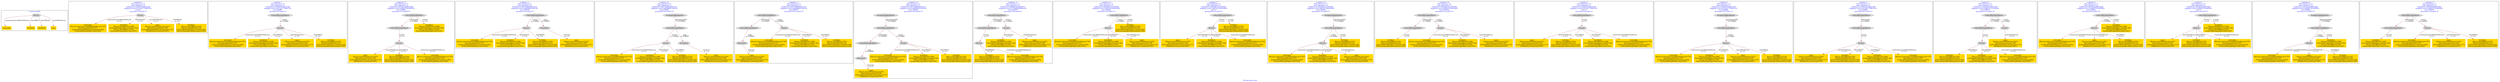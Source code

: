 digraph n0 {
fontcolor="blue"
remincross="true"
label="s03-ima-artists.xml"
subgraph cluster_0 {
label="1-correct model"
n2[style="filled",color="white",fillcolor="lightgray",label="Person1"];
n3[shape="plaintext",style="filled",fillcolor="gold",label="nationality"];
n4[shape="plaintext",style="filled",fillcolor="gold",label="birthDate"];
n5[shape="plaintext",style="filled",fillcolor="gold",label="deathDate"];
n6[shape="plaintext",style="filled",fillcolor="gold",label="name"];
}
subgraph cluster_1 {
label="candidate 0\nlink coherence:1.0\nnode coherence:1.0\nconfidence:0.5190253336432169\nmapping score:0.6313417778810723\ncost:4.0\n-precision:1.0-recall:1.0"
n8[style="filled",color="white",fillcolor="lightgray",label="Person1"];
n9[shape="plaintext",style="filled",fillcolor="gold",label="nationality\n[Person,countryAssociatedWithThePerson,0.747]\n[Concept,prefLabel,0.107]\n[CulturalHeritageObject,provenance,0.083]\n[CulturalHeritageObject,title,0.063]"];
n10[shape="plaintext",style="filled",fillcolor="gold",label="deathDate\n[Person,dateOfDeath,0.408]\n[CulturalHeritageObject,created,0.362]\n[Person,dateOfBirth,0.163]\n[CulturalHeritageObject,title,0.067]"];
n11[shape="plaintext",style="filled",fillcolor="gold",label="name\n[Person,nameOfThePerson,0.447]\n[Document,classLink,0.338]\n[CulturalHeritageObject,provenance,0.117]\n[WebResource,classLink,0.097]"];
n12[shape="plaintext",style="filled",fillcolor="gold",label="birthDate\n[Person,dateOfBirth,0.474]\n[Person,dateOfDeath,0.25]\n[CulturalHeritageObject,created,0.234]\n[Person,biographicalInformation,0.042]"];
}
subgraph cluster_2 {
label="candidate 1\nlink coherence:1.0\nnode coherence:1.0\nconfidence:0.5190253336432169\nmapping score:0.6313417778810723\ncost:4.99981\n-precision:0.8-recall:1.0"
n14[style="filled",color="white",fillcolor="lightgray",label="CulturalHeritageObject1"];
n15[style="filled",color="white",fillcolor="lightgray",label="Person1"];
n16[shape="plaintext",style="filled",fillcolor="gold",label="nationality\n[Person,countryAssociatedWithThePerson,0.747]\n[Concept,prefLabel,0.107]\n[CulturalHeritageObject,provenance,0.083]\n[CulturalHeritageObject,title,0.063]"];
n17[shape="plaintext",style="filled",fillcolor="gold",label="deathDate\n[Person,dateOfDeath,0.408]\n[CulturalHeritageObject,created,0.362]\n[Person,dateOfBirth,0.163]\n[CulturalHeritageObject,title,0.067]"];
n18[shape="plaintext",style="filled",fillcolor="gold",label="name\n[Person,nameOfThePerson,0.447]\n[Document,classLink,0.338]\n[CulturalHeritageObject,provenance,0.117]\n[WebResource,classLink,0.097]"];
n19[shape="plaintext",style="filled",fillcolor="gold",label="birthDate\n[Person,dateOfBirth,0.474]\n[Person,dateOfDeath,0.25]\n[CulturalHeritageObject,created,0.234]\n[Person,biographicalInformation,0.042]"];
}
subgraph cluster_3 {
label="candidate 10\nlink coherence:1.0\nnode coherence:1.0\nconfidence:0.5075612299015062\nmapping score:0.5858537433005021\ncost:5.99997\n-precision:0.5-recall:0.75"
n21[style="filled",color="white",fillcolor="lightgray",label="CulturalHeritageObject1"];
n22[style="filled",color="white",fillcolor="lightgray",label="CulturalHeritageObject2"];
n23[style="filled",color="white",fillcolor="lightgray",label="Person2"];
n24[shape="plaintext",style="filled",fillcolor="gold",label="name\n[Person,nameOfThePerson,0.447]\n[Document,classLink,0.338]\n[CulturalHeritageObject,provenance,0.117]\n[WebResource,classLink,0.097]"];
n25[shape="plaintext",style="filled",fillcolor="gold",label="deathDate\n[Person,dateOfDeath,0.408]\n[CulturalHeritageObject,created,0.362]\n[Person,dateOfBirth,0.163]\n[CulturalHeritageObject,title,0.067]"];
n26[shape="plaintext",style="filled",fillcolor="gold",label="birthDate\n[Person,dateOfBirth,0.474]\n[Person,dateOfDeath,0.25]\n[CulturalHeritageObject,created,0.234]\n[Person,biographicalInformation,0.042]"];
n27[shape="plaintext",style="filled",fillcolor="gold",label="nationality\n[Person,countryAssociatedWithThePerson,0.747]\n[Concept,prefLabel,0.107]\n[CulturalHeritageObject,provenance,0.083]\n[CulturalHeritageObject,title,0.063]"];
}
subgraph cluster_4 {
label="candidate 11\nlink coherence:1.0\nnode coherence:1.0\nconfidence:0.49175386462041415\nmapping score:0.580584621540138\ncost:5.99978\n-precision:0.5-recall:0.75"
n29[style="filled",color="white",fillcolor="lightgray",label="CulturalHeritageObject1"];
n30[style="filled",color="white",fillcolor="lightgray",label="Person1"];
n31[style="filled",color="white",fillcolor="lightgray",label="Document1"];
n32[shape="plaintext",style="filled",fillcolor="gold",label="nationality\n[Person,countryAssociatedWithThePerson,0.747]\n[Concept,prefLabel,0.107]\n[CulturalHeritageObject,provenance,0.083]\n[CulturalHeritageObject,title,0.063]"];
n33[shape="plaintext",style="filled",fillcolor="gold",label="deathDate\n[Person,dateOfDeath,0.408]\n[CulturalHeritageObject,created,0.362]\n[Person,dateOfBirth,0.163]\n[CulturalHeritageObject,title,0.067]"];
n34[shape="plaintext",style="filled",fillcolor="gold",label="name\n[Person,nameOfThePerson,0.447]\n[Document,classLink,0.338]\n[CulturalHeritageObject,provenance,0.117]\n[WebResource,classLink,0.097]"];
n35[shape="plaintext",style="filled",fillcolor="gold",label="birthDate\n[Person,dateOfBirth,0.474]\n[Person,dateOfDeath,0.25]\n[CulturalHeritageObject,created,0.234]\n[Person,biographicalInformation,0.042]"];
}
subgraph cluster_5 {
label="candidate 12\nlink coherence:1.0\nnode coherence:1.0\nconfidence:0.49175386462041415\nmapping score:0.580584621540138\ncost:6.99963\n-precision:0.43-recall:0.75"
n37[style="filled",color="white",fillcolor="lightgray",label="CulturalHeritageObject1"];
n38[style="filled",color="white",fillcolor="lightgray",label="Person1"];
n39[style="filled",color="white",fillcolor="lightgray",label="Document1"];
n40[style="filled",color="white",fillcolor="lightgray",label="EuropeanaAggregation1"];
n41[shape="plaintext",style="filled",fillcolor="gold",label="nationality\n[Person,countryAssociatedWithThePerson,0.747]\n[Concept,prefLabel,0.107]\n[CulturalHeritageObject,provenance,0.083]\n[CulturalHeritageObject,title,0.063]"];
n42[shape="plaintext",style="filled",fillcolor="gold",label="deathDate\n[Person,dateOfDeath,0.408]\n[CulturalHeritageObject,created,0.362]\n[Person,dateOfBirth,0.163]\n[CulturalHeritageObject,title,0.067]"];
n43[shape="plaintext",style="filled",fillcolor="gold",label="name\n[Person,nameOfThePerson,0.447]\n[Document,classLink,0.338]\n[CulturalHeritageObject,provenance,0.117]\n[WebResource,classLink,0.097]"];
n44[shape="plaintext",style="filled",fillcolor="gold",label="birthDate\n[Person,dateOfBirth,0.474]\n[Person,dateOfDeath,0.25]\n[CulturalHeritageObject,created,0.234]\n[Person,biographicalInformation,0.042]"];
}
subgraph cluster_6 {
label="candidate 13\nlink coherence:1.0\nnode coherence:1.0\nconfidence:0.49175386462041415\nmapping score:0.580584621540138\ncost:6.99977\n-precision:0.43-recall:0.75"
n46[style="filled",color="white",fillcolor="lightgray",label="CulturalHeritageObject1"];
n47[style="filled",color="white",fillcolor="lightgray",label="CulturalHeritageObject2"];
n48[style="filled",color="white",fillcolor="lightgray",label="Person1"];
n49[style="filled",color="white",fillcolor="lightgray",label="Document2"];
n50[shape="plaintext",style="filled",fillcolor="gold",label="nationality\n[Person,countryAssociatedWithThePerson,0.747]\n[Concept,prefLabel,0.107]\n[CulturalHeritageObject,provenance,0.083]\n[CulturalHeritageObject,title,0.063]"];
n51[shape="plaintext",style="filled",fillcolor="gold",label="deathDate\n[Person,dateOfDeath,0.408]\n[CulturalHeritageObject,created,0.362]\n[Person,dateOfBirth,0.163]\n[CulturalHeritageObject,title,0.067]"];
n52[shape="plaintext",style="filled",fillcolor="gold",label="name\n[Person,nameOfThePerson,0.447]\n[Document,classLink,0.338]\n[CulturalHeritageObject,provenance,0.117]\n[WebResource,classLink,0.097]"];
n53[shape="plaintext",style="filled",fillcolor="gold",label="birthDate\n[Person,dateOfBirth,0.474]\n[Person,dateOfDeath,0.25]\n[CulturalHeritageObject,created,0.234]\n[Person,biographicalInformation,0.042]"];
}
subgraph cluster_7 {
label="candidate 14\nlink coherence:1.0\nnode coherence:1.0\nconfidence:0.49175386462041415\nmapping score:0.580584621540138\ncost:7.99962\n-precision:0.38-recall:0.75"
n55[style="filled",color="white",fillcolor="lightgray",label="CulturalHeritageObject1"];
n56[style="filled",color="white",fillcolor="lightgray",label="CulturalHeritageObject2"];
n57[style="filled",color="white",fillcolor="lightgray",label="Person1"];
n58[style="filled",color="white",fillcolor="lightgray",label="Document2"];
n59[style="filled",color="white",fillcolor="lightgray",label="EuropeanaAggregation1"];
n60[shape="plaintext",style="filled",fillcolor="gold",label="nationality\n[Person,countryAssociatedWithThePerson,0.747]\n[Concept,prefLabel,0.107]\n[CulturalHeritageObject,provenance,0.083]\n[CulturalHeritageObject,title,0.063]"];
n61[shape="plaintext",style="filled",fillcolor="gold",label="deathDate\n[Person,dateOfDeath,0.408]\n[CulturalHeritageObject,created,0.362]\n[Person,dateOfBirth,0.163]\n[CulturalHeritageObject,title,0.067]"];
n62[shape="plaintext",style="filled",fillcolor="gold",label="name\n[Person,nameOfThePerson,0.447]\n[Document,classLink,0.338]\n[CulturalHeritageObject,provenance,0.117]\n[WebResource,classLink,0.097]"];
n63[shape="plaintext",style="filled",fillcolor="gold",label="birthDate\n[Person,dateOfBirth,0.474]\n[Person,dateOfDeath,0.25]\n[CulturalHeritageObject,created,0.234]\n[Person,biographicalInformation,0.042]"];
}
subgraph cluster_8 {
label="candidate 15\nlink coherence:1.0\nnode coherence:1.0\nconfidence:0.46308515229494757\nmapping score:0.5710283840983158\ncost:6.99978\n-precision:0.29-recall:0.5"
n65[style="filled",color="white",fillcolor="lightgray",label="CulturalHeritageObject1"];
n66[style="filled",color="white",fillcolor="lightgray",label="CulturalHeritageObject2"];
n67[style="filled",color="white",fillcolor="lightgray",label="Person1"];
n68[style="filled",color="white",fillcolor="lightgray",label="Person2"];
n69[shape="plaintext",style="filled",fillcolor="gold",label="birthDate\n[Person,dateOfBirth,0.474]\n[Person,dateOfDeath,0.25]\n[CulturalHeritageObject,created,0.234]\n[Person,biographicalInformation,0.042]"];
n70[shape="plaintext",style="filled",fillcolor="gold",label="deathDate\n[Person,dateOfDeath,0.408]\n[CulturalHeritageObject,created,0.362]\n[Person,dateOfBirth,0.163]\n[CulturalHeritageObject,title,0.067]"];
n71[shape="plaintext",style="filled",fillcolor="gold",label="name\n[Person,nameOfThePerson,0.447]\n[Document,classLink,0.338]\n[CulturalHeritageObject,provenance,0.117]\n[WebResource,classLink,0.097]"];
n72[shape="plaintext",style="filled",fillcolor="gold",label="nationality\n[Person,countryAssociatedWithThePerson,0.747]\n[Concept,prefLabel,0.107]\n[CulturalHeritageObject,provenance,0.083]\n[CulturalHeritageObject,title,0.063]"];
}
subgraph cluster_9 {
label="candidate 16\nlink coherence:1.0\nnode coherence:1.0\nconfidence:0.45910811512505056\nmapping score:0.5697027050416835\ncost:4.99981\n-precision:0.6-recall:0.75"
n74[style="filled",color="white",fillcolor="lightgray",label="CulturalHeritageObject1"];
n75[style="filled",color="white",fillcolor="lightgray",label="Person1"];
n76[shape="plaintext",style="filled",fillcolor="gold",label="nationality\n[Person,countryAssociatedWithThePerson,0.747]\n[Concept,prefLabel,0.107]\n[CulturalHeritageObject,provenance,0.083]\n[CulturalHeritageObject,title,0.063]"];
n77[shape="plaintext",style="filled",fillcolor="gold",label="birthDate\n[Person,dateOfBirth,0.474]\n[Person,dateOfDeath,0.25]\n[CulturalHeritageObject,created,0.234]\n[Person,biographicalInformation,0.042]"];
n78[shape="plaintext",style="filled",fillcolor="gold",label="deathDate\n[Person,dateOfDeath,0.408]\n[CulturalHeritageObject,created,0.362]\n[Person,dateOfBirth,0.163]\n[CulturalHeritageObject,title,0.067]"];
n79[shape="plaintext",style="filled",fillcolor="gold",label="name\n[Person,nameOfThePerson,0.447]\n[Document,classLink,0.338]\n[CulturalHeritageObject,provenance,0.117]\n[WebResource,classLink,0.097]"];
}
subgraph cluster_10 {
label="candidate 17\nlink coherence:1.0\nnode coherence:1.0\nconfidence:0.45910811512505056\nmapping score:0.5697027050416835\ncost:5.0\n-precision:0.6-recall:0.75"
n81[style="filled",color="white",fillcolor="lightgray",label="CulturalHeritageObject2"];
n82[style="filled",color="white",fillcolor="lightgray",label="Person2"];
n83[shape="plaintext",style="filled",fillcolor="gold",label="name\n[Person,nameOfThePerson,0.447]\n[Document,classLink,0.338]\n[CulturalHeritageObject,provenance,0.117]\n[WebResource,classLink,0.097]"];
n84[shape="plaintext",style="filled",fillcolor="gold",label="deathDate\n[Person,dateOfDeath,0.408]\n[CulturalHeritageObject,created,0.362]\n[Person,dateOfBirth,0.163]\n[CulturalHeritageObject,title,0.067]"];
n85[shape="plaintext",style="filled",fillcolor="gold",label="birthDate\n[Person,dateOfBirth,0.474]\n[Person,dateOfDeath,0.25]\n[CulturalHeritageObject,created,0.234]\n[Person,biographicalInformation,0.042]"];
n86[shape="plaintext",style="filled",fillcolor="gold",label="nationality\n[Person,countryAssociatedWithThePerson,0.747]\n[Concept,prefLabel,0.107]\n[CulturalHeritageObject,provenance,0.083]\n[CulturalHeritageObject,title,0.063]"];
}
subgraph cluster_11 {
label="candidate 18\nlink coherence:1.0\nnode coherence:1.0\nconfidence:0.45910811512505056\nmapping score:0.5697027050416835\ncost:5.99966\n-precision:0.5-recall:0.75"
n88[style="filled",color="white",fillcolor="lightgray",label="CulturalHeritageObject1"];
n89[style="filled",color="white",fillcolor="lightgray",label="Person1"];
n90[style="filled",color="white",fillcolor="lightgray",label="EuropeanaAggregation1"];
n91[shape="plaintext",style="filled",fillcolor="gold",label="nationality\n[Person,countryAssociatedWithThePerson,0.747]\n[Concept,prefLabel,0.107]\n[CulturalHeritageObject,provenance,0.083]\n[CulturalHeritageObject,title,0.063]"];
n92[shape="plaintext",style="filled",fillcolor="gold",label="birthDate\n[Person,dateOfBirth,0.474]\n[Person,dateOfDeath,0.25]\n[CulturalHeritageObject,created,0.234]\n[Person,biographicalInformation,0.042]"];
n93[shape="plaintext",style="filled",fillcolor="gold",label="deathDate\n[Person,dateOfDeath,0.408]\n[CulturalHeritageObject,created,0.362]\n[Person,dateOfBirth,0.163]\n[CulturalHeritageObject,title,0.067]"];
n94[shape="plaintext",style="filled",fillcolor="gold",label="name\n[Person,nameOfThePerson,0.447]\n[Document,classLink,0.338]\n[CulturalHeritageObject,provenance,0.117]\n[WebResource,classLink,0.097]"];
}
subgraph cluster_12 {
label="candidate 19\nlink coherence:1.0\nnode coherence:1.0\nconfidence:0.45910811512505056\nmapping score:0.5697027050416835\ncost:5.99978\n-precision:0.5-recall:0.75"
n96[style="filled",color="white",fillcolor="lightgray",label="CulturalHeritageObject1"];
n97[style="filled",color="white",fillcolor="lightgray",label="CulturalHeritageObject2"];
n98[style="filled",color="white",fillcolor="lightgray",label="Person1"];
n99[shape="plaintext",style="filled",fillcolor="gold",label="nationality\n[Person,countryAssociatedWithThePerson,0.747]\n[Concept,prefLabel,0.107]\n[CulturalHeritageObject,provenance,0.083]\n[CulturalHeritageObject,title,0.063]"];
n100[shape="plaintext",style="filled",fillcolor="gold",label="deathDate\n[Person,dateOfDeath,0.408]\n[CulturalHeritageObject,created,0.362]\n[Person,dateOfBirth,0.163]\n[CulturalHeritageObject,title,0.067]"];
n101[shape="plaintext",style="filled",fillcolor="gold",label="name\n[Person,nameOfThePerson,0.447]\n[Document,classLink,0.338]\n[CulturalHeritageObject,provenance,0.117]\n[WebResource,classLink,0.097]"];
n102[shape="plaintext",style="filled",fillcolor="gold",label="birthDate\n[Person,dateOfBirth,0.474]\n[Person,dateOfDeath,0.25]\n[CulturalHeritageObject,created,0.234]\n[Person,biographicalInformation,0.042]"];
}
subgraph cluster_13 {
label="candidate 2\nlink coherence:1.0\nnode coherence:1.0\nconfidence:0.5190253336432169\nmapping score:0.6313417778810723\ncost:5.0\n-precision:0.8-recall:1.0"
n104[style="filled",color="white",fillcolor="lightgray",label="CulturalHeritageObject2"];
n105[style="filled",color="white",fillcolor="lightgray",label="Person2"];
n106[shape="plaintext",style="filled",fillcolor="gold",label="name\n[Person,nameOfThePerson,0.447]\n[Document,classLink,0.338]\n[CulturalHeritageObject,provenance,0.117]\n[WebResource,classLink,0.097]"];
n107[shape="plaintext",style="filled",fillcolor="gold",label="birthDate\n[Person,dateOfBirth,0.474]\n[Person,dateOfDeath,0.25]\n[CulturalHeritageObject,created,0.234]\n[Person,biographicalInformation,0.042]"];
n108[shape="plaintext",style="filled",fillcolor="gold",label="deathDate\n[Person,dateOfDeath,0.408]\n[CulturalHeritageObject,created,0.362]\n[Person,dateOfBirth,0.163]\n[CulturalHeritageObject,title,0.067]"];
n109[shape="plaintext",style="filled",fillcolor="gold",label="nationality\n[Person,countryAssociatedWithThePerson,0.747]\n[Concept,prefLabel,0.107]\n[CulturalHeritageObject,provenance,0.083]\n[CulturalHeritageObject,title,0.063]"];
}
subgraph cluster_14 {
label="candidate 3\nlink coherence:1.0\nnode coherence:1.0\nconfidence:0.5190253336432169\nmapping score:0.6313417778810723\ncost:5.99966\n-precision:0.67-recall:1.0"
n111[style="filled",color="white",fillcolor="lightgray",label="CulturalHeritageObject1"];
n112[style="filled",color="white",fillcolor="lightgray",label="Person1"];
n113[style="filled",color="white",fillcolor="lightgray",label="EuropeanaAggregation1"];
n114[shape="plaintext",style="filled",fillcolor="gold",label="nationality\n[Person,countryAssociatedWithThePerson,0.747]\n[Concept,prefLabel,0.107]\n[CulturalHeritageObject,provenance,0.083]\n[CulturalHeritageObject,title,0.063]"];
n115[shape="plaintext",style="filled",fillcolor="gold",label="deathDate\n[Person,dateOfDeath,0.408]\n[CulturalHeritageObject,created,0.362]\n[Person,dateOfBirth,0.163]\n[CulturalHeritageObject,title,0.067]"];
n116[shape="plaintext",style="filled",fillcolor="gold",label="name\n[Person,nameOfThePerson,0.447]\n[Document,classLink,0.338]\n[CulturalHeritageObject,provenance,0.117]\n[WebResource,classLink,0.097]"];
n117[shape="plaintext",style="filled",fillcolor="gold",label="birthDate\n[Person,dateOfBirth,0.474]\n[Person,dateOfDeath,0.25]\n[CulturalHeritageObject,created,0.234]\n[Person,biographicalInformation,0.042]"];
}
subgraph cluster_15 {
label="candidate 4\nlink coherence:1.0\nnode coherence:1.0\nconfidence:0.5190253336432169\nmapping score:0.6313417778810723\ncost:5.99997\n-precision:0.67-recall:1.0"
n119[style="filled",color="white",fillcolor="lightgray",label="CulturalHeritageObject1"];
n120[style="filled",color="white",fillcolor="lightgray",label="CulturalHeritageObject2"];
n121[style="filled",color="white",fillcolor="lightgray",label="Person2"];
n122[shape="plaintext",style="filled",fillcolor="gold",label="name\n[Person,nameOfThePerson,0.447]\n[Document,classLink,0.338]\n[CulturalHeritageObject,provenance,0.117]\n[WebResource,classLink,0.097]"];
n123[shape="plaintext",style="filled",fillcolor="gold",label="birthDate\n[Person,dateOfBirth,0.474]\n[Person,dateOfDeath,0.25]\n[CulturalHeritageObject,created,0.234]\n[Person,biographicalInformation,0.042]"];
n124[shape="plaintext",style="filled",fillcolor="gold",label="deathDate\n[Person,dateOfDeath,0.408]\n[CulturalHeritageObject,created,0.362]\n[Person,dateOfBirth,0.163]\n[CulturalHeritageObject,title,0.067]"];
n125[shape="plaintext",style="filled",fillcolor="gold",label="nationality\n[Person,countryAssociatedWithThePerson,0.747]\n[Concept,prefLabel,0.107]\n[CulturalHeritageObject,provenance,0.083]\n[CulturalHeritageObject,title,0.063]"];
}
subgraph cluster_16 {
label="candidate 5\nlink coherence:1.0\nnode coherence:1.0\nconfidence:0.5190253336432169\nmapping score:0.5896751112144056\ncost:6.99978\n-precision:0.43-recall:0.75"
n127[style="filled",color="white",fillcolor="lightgray",label="CulturalHeritageObject1"];
n128[style="filled",color="white",fillcolor="lightgray",label="CulturalHeritageObject2"];
n129[style="filled",color="white",fillcolor="lightgray",label="Person1"];
n130[style="filled",color="white",fillcolor="lightgray",label="Person2"];
n131[shape="plaintext",style="filled",fillcolor="gold",label="birthDate\n[Person,dateOfBirth,0.474]\n[Person,dateOfDeath,0.25]\n[CulturalHeritageObject,created,0.234]\n[Person,biographicalInformation,0.042]"];
n132[shape="plaintext",style="filled",fillcolor="gold",label="deathDate\n[Person,dateOfDeath,0.408]\n[CulturalHeritageObject,created,0.362]\n[Person,dateOfBirth,0.163]\n[CulturalHeritageObject,title,0.067]"];
n133[shape="plaintext",style="filled",fillcolor="gold",label="name\n[Person,nameOfThePerson,0.447]\n[Document,classLink,0.338]\n[CulturalHeritageObject,provenance,0.117]\n[WebResource,classLink,0.097]"];
n134[shape="plaintext",style="filled",fillcolor="gold",label="nationality\n[Person,countryAssociatedWithThePerson,0.747]\n[Concept,prefLabel,0.107]\n[CulturalHeritageObject,provenance,0.083]\n[CulturalHeritageObject,title,0.063]"];
}
subgraph cluster_17 {
label="candidate 6\nlink coherence:1.0\nnode coherence:1.0\nconfidence:0.5075612299015062\nmapping score:0.5858537433005021\ncost:4.99981\n-precision:0.6-recall:0.75"
n136[style="filled",color="white",fillcolor="lightgray",label="CulturalHeritageObject1"];
n137[style="filled",color="white",fillcolor="lightgray",label="Person1"];
n138[shape="plaintext",style="filled",fillcolor="gold",label="nationality\n[Person,countryAssociatedWithThePerson,0.747]\n[Concept,prefLabel,0.107]\n[CulturalHeritageObject,provenance,0.083]\n[CulturalHeritageObject,title,0.063]"];
n139[shape="plaintext",style="filled",fillcolor="gold",label="deathDate\n[Person,dateOfDeath,0.408]\n[CulturalHeritageObject,created,0.362]\n[Person,dateOfBirth,0.163]\n[CulturalHeritageObject,title,0.067]"];
n140[shape="plaintext",style="filled",fillcolor="gold",label="name\n[Person,nameOfThePerson,0.447]\n[Document,classLink,0.338]\n[CulturalHeritageObject,provenance,0.117]\n[WebResource,classLink,0.097]"];
n141[shape="plaintext",style="filled",fillcolor="gold",label="birthDate\n[Person,dateOfBirth,0.474]\n[Person,dateOfDeath,0.25]\n[CulturalHeritageObject,created,0.234]\n[Person,biographicalInformation,0.042]"];
}
subgraph cluster_18 {
label="candidate 7\nlink coherence:1.0\nnode coherence:1.0\nconfidence:0.5075612299015062\nmapping score:0.5858537433005021\ncost:5.0\n-precision:0.6-recall:0.75"
n143[style="filled",color="white",fillcolor="lightgray",label="CulturalHeritageObject2"];
n144[style="filled",color="white",fillcolor="lightgray",label="Person2"];
n145[shape="plaintext",style="filled",fillcolor="gold",label="name\n[Person,nameOfThePerson,0.447]\n[Document,classLink,0.338]\n[CulturalHeritageObject,provenance,0.117]\n[WebResource,classLink,0.097]"];
n146[shape="plaintext",style="filled",fillcolor="gold",label="birthDate\n[Person,dateOfBirth,0.474]\n[Person,dateOfDeath,0.25]\n[CulturalHeritageObject,created,0.234]\n[Person,biographicalInformation,0.042]"];
n147[shape="plaintext",style="filled",fillcolor="gold",label="deathDate\n[Person,dateOfDeath,0.408]\n[CulturalHeritageObject,created,0.362]\n[Person,dateOfBirth,0.163]\n[CulturalHeritageObject,title,0.067]"];
n148[shape="plaintext",style="filled",fillcolor="gold",label="nationality\n[Person,countryAssociatedWithThePerson,0.747]\n[Concept,prefLabel,0.107]\n[CulturalHeritageObject,provenance,0.083]\n[CulturalHeritageObject,title,0.063]"];
}
subgraph cluster_19 {
label="candidate 8\nlink coherence:1.0\nnode coherence:1.0\nconfidence:0.5075612299015062\nmapping score:0.5858537433005021\ncost:5.99966\n-precision:0.5-recall:0.75"
n150[style="filled",color="white",fillcolor="lightgray",label="CulturalHeritageObject1"];
n151[style="filled",color="white",fillcolor="lightgray",label="Person1"];
n152[style="filled",color="white",fillcolor="lightgray",label="EuropeanaAggregation1"];
n153[shape="plaintext",style="filled",fillcolor="gold",label="nationality\n[Person,countryAssociatedWithThePerson,0.747]\n[Concept,prefLabel,0.107]\n[CulturalHeritageObject,provenance,0.083]\n[CulturalHeritageObject,title,0.063]"];
n154[shape="plaintext",style="filled",fillcolor="gold",label="deathDate\n[Person,dateOfDeath,0.408]\n[CulturalHeritageObject,created,0.362]\n[Person,dateOfBirth,0.163]\n[CulturalHeritageObject,title,0.067]"];
n155[shape="plaintext",style="filled",fillcolor="gold",label="name\n[Person,nameOfThePerson,0.447]\n[Document,classLink,0.338]\n[CulturalHeritageObject,provenance,0.117]\n[WebResource,classLink,0.097]"];
n156[shape="plaintext",style="filled",fillcolor="gold",label="birthDate\n[Person,dateOfBirth,0.474]\n[Person,dateOfDeath,0.25]\n[CulturalHeritageObject,created,0.234]\n[Person,biographicalInformation,0.042]"];
}
subgraph cluster_20 {
label="candidate 9\nlink coherence:1.0\nnode coherence:1.0\nconfidence:0.5075612299015062\nmapping score:0.5858537433005021\ncost:5.99978\n-precision:0.5-recall:0.75"
n158[style="filled",color="white",fillcolor="lightgray",label="CulturalHeritageObject1"];
n159[style="filled",color="white",fillcolor="lightgray",label="CulturalHeritageObject2"];
n160[style="filled",color="white",fillcolor="lightgray",label="Person1"];
n161[shape="plaintext",style="filled",fillcolor="gold",label="nationality\n[Person,countryAssociatedWithThePerson,0.747]\n[Concept,prefLabel,0.107]\n[CulturalHeritageObject,provenance,0.083]\n[CulturalHeritageObject,title,0.063]"];
n162[shape="plaintext",style="filled",fillcolor="gold",label="name\n[Person,nameOfThePerson,0.447]\n[Document,classLink,0.338]\n[CulturalHeritageObject,provenance,0.117]\n[WebResource,classLink,0.097]"];
n163[shape="plaintext",style="filled",fillcolor="gold",label="deathDate\n[Person,dateOfDeath,0.408]\n[CulturalHeritageObject,created,0.362]\n[Person,dateOfBirth,0.163]\n[CulturalHeritageObject,title,0.067]"];
n164[shape="plaintext",style="filled",fillcolor="gold",label="birthDate\n[Person,dateOfBirth,0.474]\n[Person,dateOfDeath,0.25]\n[CulturalHeritageObject,created,0.234]\n[Person,biographicalInformation,0.042]"];
}
n2 -> n3[color="brown",fontcolor="black",label="countryAssociatedWithThePerson"]
n2 -> n4[color="brown",fontcolor="black",label="dateOfBirth"]
n2 -> n5[color="brown",fontcolor="black",label="dateOfDeath"]
n2 -> n6[color="brown",fontcolor="black",label="nameOfThePerson"]
n8 -> n9[color="brown",fontcolor="black",label="countryAssociatedWithThePerson\nw=1.0"]
n8 -> n10[color="brown",fontcolor="black",label="dateOfDeath\nw=1.0"]
n8 -> n11[color="brown",fontcolor="black",label="nameOfThePerson\nw=1.0"]
n8 -> n12[color="brown",fontcolor="black",label="dateOfBirth\nw=1.0"]
n14 -> n15[color="brown",fontcolor="black",label="creator\nw=0.99981"]
n15 -> n16[color="brown",fontcolor="black",label="countryAssociatedWithThePerson\nw=1.0"]
n15 -> n17[color="brown",fontcolor="black",label="dateOfDeath\nw=1.0"]
n15 -> n18[color="brown",fontcolor="black",label="nameOfThePerson\nw=1.0"]
n15 -> n19[color="brown",fontcolor="black",label="dateOfBirth\nw=1.0"]
n21 -> n22[color="brown",fontcolor="black",label="isRelatedTo\nw=0.99997"]
n22 -> n23[color="brown",fontcolor="black",label="creator\nw=1.0"]
n23 -> n24[color="brown",fontcolor="black",label="nameOfThePerson\nw=1.0"]
n21 -> n25[color="brown",fontcolor="black",label="created\nw=1.0"]
n23 -> n26[color="brown",fontcolor="black",label="dateOfBirth\nw=1.0"]
n23 -> n27[color="brown",fontcolor="black",label="countryAssociatedWithThePerson\nw=1.0"]
n29 -> n30[color="brown",fontcolor="black",label="creator\nw=0.99981"]
n29 -> n31[color="brown",fontcolor="black",label="page\nw=0.99997"]
n30 -> n32[color="brown",fontcolor="black",label="countryAssociatedWithThePerson\nw=1.0"]
n30 -> n33[color="brown",fontcolor="black",label="dateOfDeath\nw=1.0"]
n31 -> n34[color="brown",fontcolor="black",label="classLink\nw=1.0"]
n30 -> n35[color="brown",fontcolor="black",label="dateOfBirth\nw=1.0"]
n37 -> n38[color="brown",fontcolor="black",label="creator\nw=0.99981"]
n37 -> n39[color="brown",fontcolor="black",label="page\nw=0.99997"]
n40 -> n37[color="brown",fontcolor="black",label="aggregatedCHO\nw=0.99985"]
n38 -> n41[color="brown",fontcolor="black",label="countryAssociatedWithThePerson\nw=1.0"]
n38 -> n42[color="brown",fontcolor="black",label="dateOfDeath\nw=1.0"]
n39 -> n43[color="brown",fontcolor="black",label="classLink\nw=1.0"]
n38 -> n44[color="brown",fontcolor="black",label="dateOfBirth\nw=1.0"]
n46 -> n47[color="brown",fontcolor="black",label="isRelatedTo\nw=0.99997"]
n46 -> n48[color="brown",fontcolor="black",label="creator\nw=0.99981"]
n47 -> n49[color="brown",fontcolor="black",label="page\nw=0.99999"]
n48 -> n50[color="brown",fontcolor="black",label="countryAssociatedWithThePerson\nw=1.0"]
n48 -> n51[color="brown",fontcolor="black",label="dateOfDeath\nw=1.0"]
n49 -> n52[color="brown",fontcolor="black",label="classLink\nw=1.0"]
n48 -> n53[color="brown",fontcolor="black",label="dateOfBirth\nw=1.0"]
n55 -> n56[color="brown",fontcolor="black",label="isRelatedTo\nw=0.99997"]
n55 -> n57[color="brown",fontcolor="black",label="creator\nw=0.99981"]
n56 -> n58[color="brown",fontcolor="black",label="page\nw=0.99999"]
n59 -> n55[color="brown",fontcolor="black",label="aggregatedCHO\nw=0.99985"]
n57 -> n60[color="brown",fontcolor="black",label="countryAssociatedWithThePerson\nw=1.0"]
n57 -> n61[color="brown",fontcolor="black",label="dateOfDeath\nw=1.0"]
n58 -> n62[color="brown",fontcolor="black",label="classLink\nw=1.0"]
n57 -> n63[color="brown",fontcolor="black",label="dateOfBirth\nw=1.0"]
n65 -> n66[color="brown",fontcolor="black",label="isRelatedTo\nw=0.99997"]
n65 -> n67[color="brown",fontcolor="black",label="creator\nw=0.99981"]
n66 -> n68[color="brown",fontcolor="black",label="creator\nw=1.0"]
n68 -> n69[color="brown",fontcolor="black",label="dateOfDeath\nw=1.0"]
n67 -> n70[color="brown",fontcolor="black",label="dateOfDeath\nw=1.0"]
n67 -> n71[color="brown",fontcolor="black",label="nameOfThePerson\nw=1.0"]
n68 -> n72[color="brown",fontcolor="black",label="countryAssociatedWithThePerson\nw=1.0"]
n74 -> n75[color="brown",fontcolor="black",label="creator\nw=0.99981"]
n75 -> n76[color="brown",fontcolor="black",label="countryAssociatedWithThePerson\nw=1.0"]
n74 -> n77[color="brown",fontcolor="black",label="created\nw=1.0"]
n75 -> n78[color="brown",fontcolor="black",label="dateOfDeath\nw=1.0"]
n75 -> n79[color="brown",fontcolor="black",label="nameOfThePerson\nw=1.0"]
n81 -> n82[color="brown",fontcolor="black",label="creator\nw=1.0"]
n82 -> n83[color="brown",fontcolor="black",label="nameOfThePerson\nw=1.0"]
n82 -> n84[color="brown",fontcolor="black",label="dateOfDeath\nw=1.0"]
n81 -> n85[color="brown",fontcolor="black",label="created\nw=1.0"]
n82 -> n86[color="brown",fontcolor="black",label="countryAssociatedWithThePerson\nw=1.0"]
n88 -> n89[color="brown",fontcolor="black",label="creator\nw=0.99981"]
n90 -> n88[color="brown",fontcolor="black",label="aggregatedCHO\nw=0.99985"]
n89 -> n91[color="brown",fontcolor="black",label="countryAssociatedWithThePerson\nw=1.0"]
n88 -> n92[color="brown",fontcolor="black",label="created\nw=1.0"]
n89 -> n93[color="brown",fontcolor="black",label="dateOfDeath\nw=1.0"]
n89 -> n94[color="brown",fontcolor="black",label="nameOfThePerson\nw=1.0"]
n96 -> n97[color="brown",fontcolor="black",label="isRelatedTo\nw=0.99997"]
n96 -> n98[color="brown",fontcolor="black",label="creator\nw=0.99981"]
n98 -> n99[color="brown",fontcolor="black",label="countryAssociatedWithThePerson\nw=1.0"]
n98 -> n100[color="brown",fontcolor="black",label="dateOfDeath\nw=1.0"]
n98 -> n101[color="brown",fontcolor="black",label="nameOfThePerson\nw=1.0"]
n97 -> n102[color="brown",fontcolor="black",label="created\nw=1.0"]
n104 -> n105[color="brown",fontcolor="black",label="creator\nw=1.0"]
n105 -> n106[color="brown",fontcolor="black",label="nameOfThePerson\nw=1.0"]
n105 -> n107[color="brown",fontcolor="black",label="dateOfBirth\nw=1.0"]
n105 -> n108[color="brown",fontcolor="black",label="dateOfDeath\nw=1.0"]
n105 -> n109[color="brown",fontcolor="black",label="countryAssociatedWithThePerson\nw=1.0"]
n111 -> n112[color="brown",fontcolor="black",label="creator\nw=0.99981"]
n113 -> n111[color="brown",fontcolor="black",label="aggregatedCHO\nw=0.99985"]
n112 -> n114[color="brown",fontcolor="black",label="countryAssociatedWithThePerson\nw=1.0"]
n112 -> n115[color="brown",fontcolor="black",label="dateOfDeath\nw=1.0"]
n112 -> n116[color="brown",fontcolor="black",label="nameOfThePerson\nw=1.0"]
n112 -> n117[color="brown",fontcolor="black",label="dateOfBirth\nw=1.0"]
n119 -> n120[color="brown",fontcolor="black",label="isRelatedTo\nw=0.99997"]
n120 -> n121[color="brown",fontcolor="black",label="creator\nw=1.0"]
n121 -> n122[color="brown",fontcolor="black",label="nameOfThePerson\nw=1.0"]
n121 -> n123[color="brown",fontcolor="black",label="dateOfBirth\nw=1.0"]
n121 -> n124[color="brown",fontcolor="black",label="dateOfDeath\nw=1.0"]
n121 -> n125[color="brown",fontcolor="black",label="countryAssociatedWithThePerson\nw=1.0"]
n127 -> n128[color="brown",fontcolor="black",label="isRelatedTo\nw=0.99997"]
n127 -> n129[color="brown",fontcolor="black",label="creator\nw=0.99981"]
n128 -> n130[color="brown",fontcolor="black",label="creator\nw=1.0"]
n130 -> n131[color="brown",fontcolor="black",label="dateOfBirth\nw=1.0"]
n130 -> n132[color="brown",fontcolor="black",label="dateOfDeath\nw=1.0"]
n129 -> n133[color="brown",fontcolor="black",label="nameOfThePerson\nw=1.0"]
n130 -> n134[color="brown",fontcolor="black",label="countryAssociatedWithThePerson\nw=1.0"]
n136 -> n137[color="brown",fontcolor="black",label="creator\nw=0.99981"]
n137 -> n138[color="brown",fontcolor="black",label="countryAssociatedWithThePerson\nw=1.0"]
n136 -> n139[color="brown",fontcolor="black",label="created\nw=1.0"]
n137 -> n140[color="brown",fontcolor="black",label="nameOfThePerson\nw=1.0"]
n137 -> n141[color="brown",fontcolor="black",label="dateOfBirth\nw=1.0"]
n143 -> n144[color="brown",fontcolor="black",label="creator\nw=1.0"]
n144 -> n145[color="brown",fontcolor="black",label="nameOfThePerson\nw=1.0"]
n144 -> n146[color="brown",fontcolor="black",label="dateOfBirth\nw=1.0"]
n143 -> n147[color="brown",fontcolor="black",label="created\nw=1.0"]
n144 -> n148[color="brown",fontcolor="black",label="countryAssociatedWithThePerson\nw=1.0"]
n150 -> n151[color="brown",fontcolor="black",label="creator\nw=0.99981"]
n152 -> n150[color="brown",fontcolor="black",label="aggregatedCHO\nw=0.99985"]
n151 -> n153[color="brown",fontcolor="black",label="countryAssociatedWithThePerson\nw=1.0"]
n150 -> n154[color="brown",fontcolor="black",label="created\nw=1.0"]
n151 -> n155[color="brown",fontcolor="black",label="nameOfThePerson\nw=1.0"]
n151 -> n156[color="brown",fontcolor="black",label="dateOfBirth\nw=1.0"]
n158 -> n159[color="brown",fontcolor="black",label="isRelatedTo\nw=0.99997"]
n158 -> n160[color="brown",fontcolor="black",label="creator\nw=0.99981"]
n160 -> n161[color="brown",fontcolor="black",label="countryAssociatedWithThePerson\nw=1.0"]
n160 -> n162[color="brown",fontcolor="black",label="nameOfThePerson\nw=1.0"]
n159 -> n163[color="brown",fontcolor="black",label="created\nw=1.0"]
n160 -> n164[color="brown",fontcolor="black",label="dateOfBirth\nw=1.0"]
}
